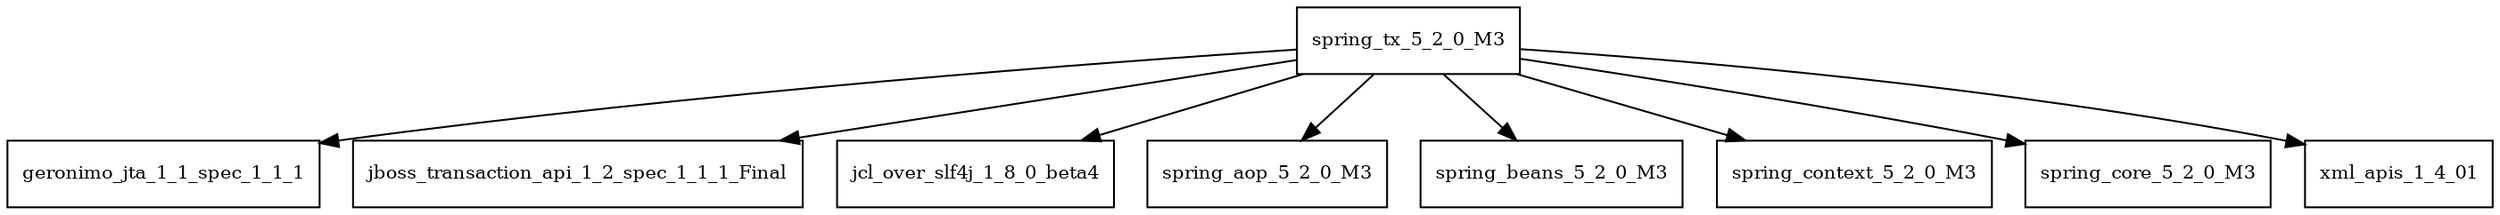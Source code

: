 digraph spring_tx_5_2_0_M3_dependencies {
  node [shape = box, fontsize=10.0];
  spring_tx_5_2_0_M3 -> geronimo_jta_1_1_spec_1_1_1;
  spring_tx_5_2_0_M3 -> jboss_transaction_api_1_2_spec_1_1_1_Final;
  spring_tx_5_2_0_M3 -> jcl_over_slf4j_1_8_0_beta4;
  spring_tx_5_2_0_M3 -> spring_aop_5_2_0_M3;
  spring_tx_5_2_0_M3 -> spring_beans_5_2_0_M3;
  spring_tx_5_2_0_M3 -> spring_context_5_2_0_M3;
  spring_tx_5_2_0_M3 -> spring_core_5_2_0_M3;
  spring_tx_5_2_0_M3 -> xml_apis_1_4_01;
}
